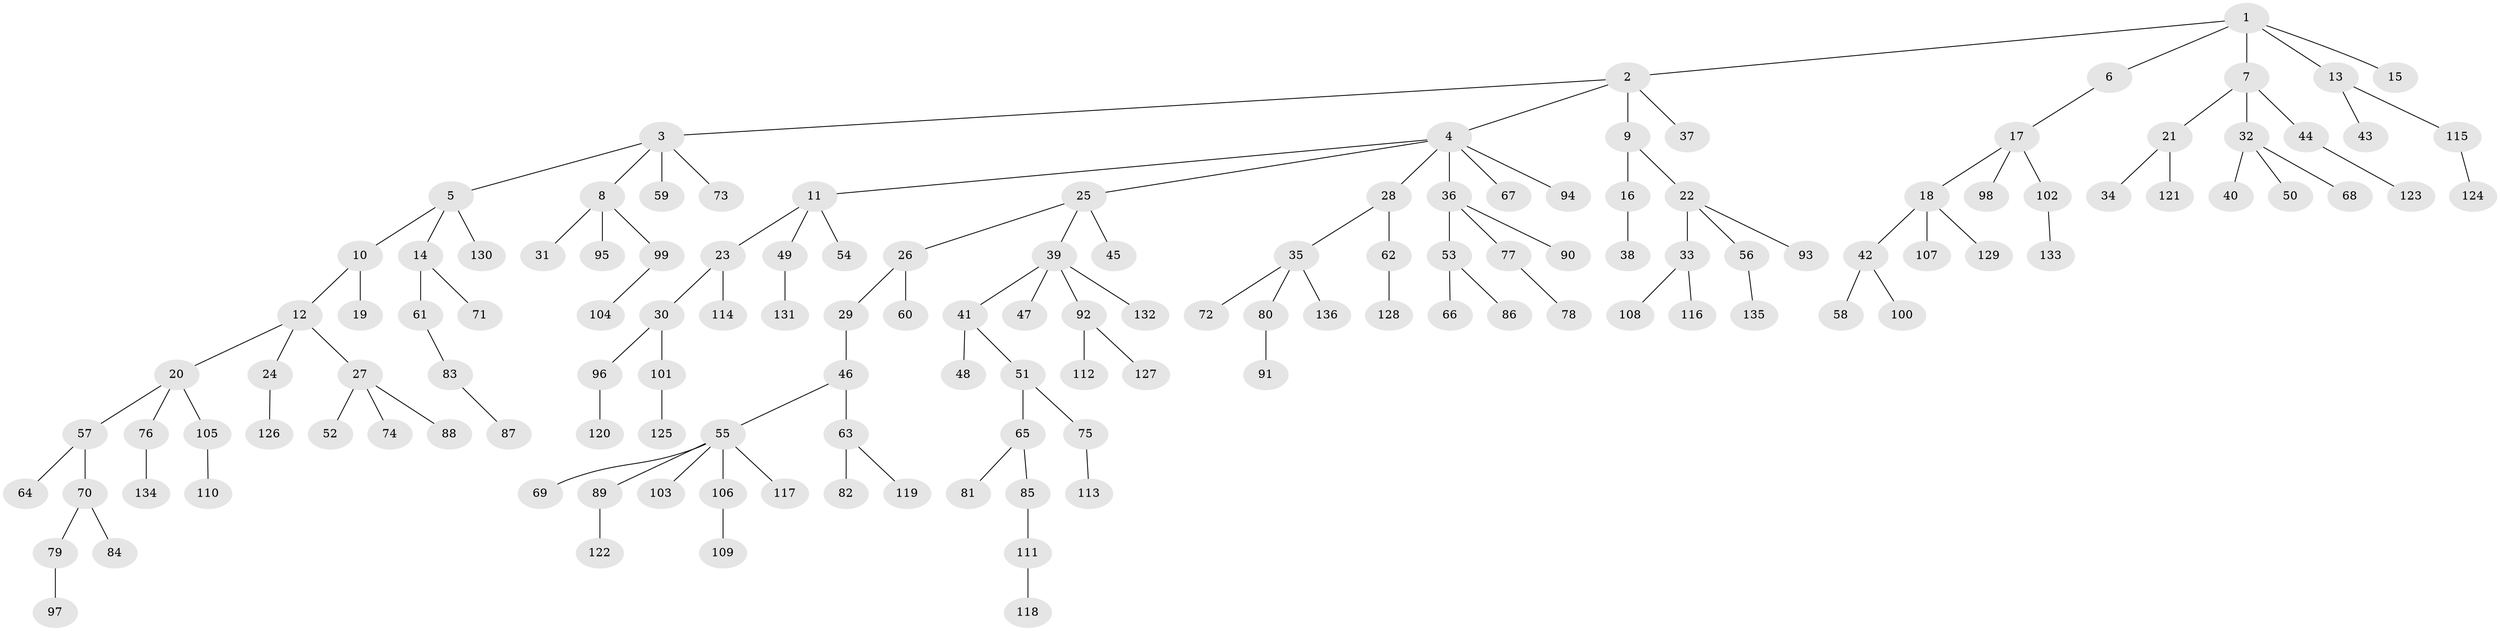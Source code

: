// coarse degree distribution, {5: 0.06315789473684211, 6: 0.021052631578947368, 4: 0.07368421052631578, 9: 0.010526315789473684, 2: 0.10526315789473684, 3: 0.10526315789473684, 1: 0.6210526315789474}
// Generated by graph-tools (version 1.1) at 2025/42/03/06/25 10:42:03]
// undirected, 136 vertices, 135 edges
graph export_dot {
graph [start="1"]
  node [color=gray90,style=filled];
  1;
  2;
  3;
  4;
  5;
  6;
  7;
  8;
  9;
  10;
  11;
  12;
  13;
  14;
  15;
  16;
  17;
  18;
  19;
  20;
  21;
  22;
  23;
  24;
  25;
  26;
  27;
  28;
  29;
  30;
  31;
  32;
  33;
  34;
  35;
  36;
  37;
  38;
  39;
  40;
  41;
  42;
  43;
  44;
  45;
  46;
  47;
  48;
  49;
  50;
  51;
  52;
  53;
  54;
  55;
  56;
  57;
  58;
  59;
  60;
  61;
  62;
  63;
  64;
  65;
  66;
  67;
  68;
  69;
  70;
  71;
  72;
  73;
  74;
  75;
  76;
  77;
  78;
  79;
  80;
  81;
  82;
  83;
  84;
  85;
  86;
  87;
  88;
  89;
  90;
  91;
  92;
  93;
  94;
  95;
  96;
  97;
  98;
  99;
  100;
  101;
  102;
  103;
  104;
  105;
  106;
  107;
  108;
  109;
  110;
  111;
  112;
  113;
  114;
  115;
  116;
  117;
  118;
  119;
  120;
  121;
  122;
  123;
  124;
  125;
  126;
  127;
  128;
  129;
  130;
  131;
  132;
  133;
  134;
  135;
  136;
  1 -- 2;
  1 -- 6;
  1 -- 7;
  1 -- 13;
  1 -- 15;
  2 -- 3;
  2 -- 4;
  2 -- 9;
  2 -- 37;
  3 -- 5;
  3 -- 8;
  3 -- 59;
  3 -- 73;
  4 -- 11;
  4 -- 25;
  4 -- 28;
  4 -- 36;
  4 -- 67;
  4 -- 94;
  5 -- 10;
  5 -- 14;
  5 -- 130;
  6 -- 17;
  7 -- 21;
  7 -- 32;
  7 -- 44;
  8 -- 31;
  8 -- 95;
  8 -- 99;
  9 -- 16;
  9 -- 22;
  10 -- 12;
  10 -- 19;
  11 -- 23;
  11 -- 49;
  11 -- 54;
  12 -- 20;
  12 -- 24;
  12 -- 27;
  13 -- 43;
  13 -- 115;
  14 -- 61;
  14 -- 71;
  16 -- 38;
  17 -- 18;
  17 -- 98;
  17 -- 102;
  18 -- 42;
  18 -- 107;
  18 -- 129;
  20 -- 57;
  20 -- 76;
  20 -- 105;
  21 -- 34;
  21 -- 121;
  22 -- 33;
  22 -- 56;
  22 -- 93;
  23 -- 30;
  23 -- 114;
  24 -- 126;
  25 -- 26;
  25 -- 39;
  25 -- 45;
  26 -- 29;
  26 -- 60;
  27 -- 52;
  27 -- 74;
  27 -- 88;
  28 -- 35;
  28 -- 62;
  29 -- 46;
  30 -- 96;
  30 -- 101;
  32 -- 40;
  32 -- 50;
  32 -- 68;
  33 -- 108;
  33 -- 116;
  35 -- 72;
  35 -- 80;
  35 -- 136;
  36 -- 53;
  36 -- 77;
  36 -- 90;
  39 -- 41;
  39 -- 47;
  39 -- 92;
  39 -- 132;
  41 -- 48;
  41 -- 51;
  42 -- 58;
  42 -- 100;
  44 -- 123;
  46 -- 55;
  46 -- 63;
  49 -- 131;
  51 -- 65;
  51 -- 75;
  53 -- 66;
  53 -- 86;
  55 -- 69;
  55 -- 89;
  55 -- 103;
  55 -- 106;
  55 -- 117;
  56 -- 135;
  57 -- 64;
  57 -- 70;
  61 -- 83;
  62 -- 128;
  63 -- 82;
  63 -- 119;
  65 -- 81;
  65 -- 85;
  70 -- 79;
  70 -- 84;
  75 -- 113;
  76 -- 134;
  77 -- 78;
  79 -- 97;
  80 -- 91;
  83 -- 87;
  85 -- 111;
  89 -- 122;
  92 -- 112;
  92 -- 127;
  96 -- 120;
  99 -- 104;
  101 -- 125;
  102 -- 133;
  105 -- 110;
  106 -- 109;
  111 -- 118;
  115 -- 124;
}
